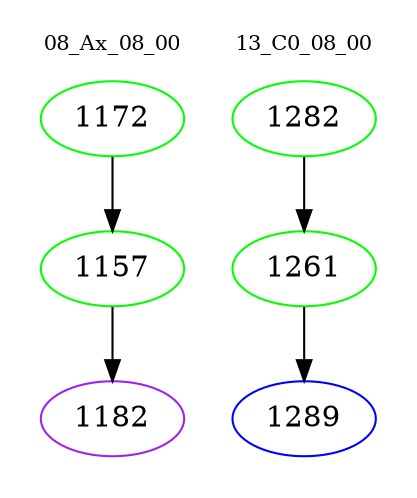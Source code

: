 digraph{
subgraph cluster_0 {
color = white
label = "08_Ax_08_00";
fontsize=10;
T0_1172 [label="1172", color="green"]
T0_1172 -> T0_1157 [color="black"]
T0_1157 [label="1157", color="green"]
T0_1157 -> T0_1182 [color="black"]
T0_1182 [label="1182", color="purple"]
}
subgraph cluster_1 {
color = white
label = "13_C0_08_00";
fontsize=10;
T1_1282 [label="1282", color="green"]
T1_1282 -> T1_1261 [color="black"]
T1_1261 [label="1261", color="green"]
T1_1261 -> T1_1289 [color="black"]
T1_1289 [label="1289", color="blue"]
}
}
